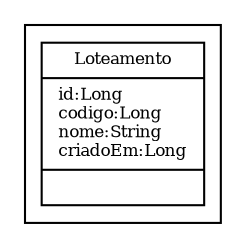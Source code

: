 digraph G{
fontname = "Times-Roman"
fontsize = 8

node [
        fontname = "Times-Roman"
        fontsize = 8
        shape = "record"
]

edge [
        fontname = "Times-Roman"
        fontsize = 8
]

subgraph clusterLOTEAMENTO
{
Loteamento [label = "{Loteamento|id:Long\lcodigo:Long\lnome:String\lcriadoEm:Long\l|\l}"]
}
}
